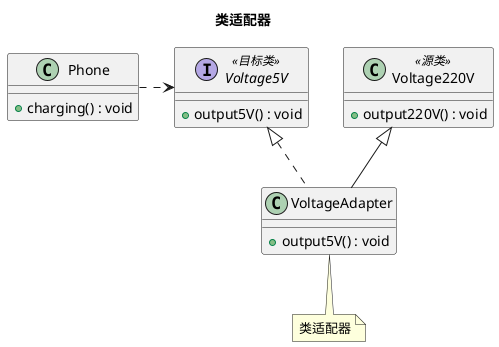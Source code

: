 @startuml

title 类适配器

class Phone {
    + charging() : void
}

interface Voltage5V <<目标类>> {
    + output5V() : void
}

class Voltage220V <<源类>> {
    + output220V() : void
}

class VoltageAdapter extends Voltage220V implements Voltage5V {
    + output5V() : void
}
note bottom of VoltageAdapter : 类适配器


Phone .> Voltage5V


newpage

title 对象适配器模式，源类作为适配器成员变量

class Phone {
    + charging() : void
}

interface Voltage5V <<目标类>> {
    + output5V() : void
}

class Voltage220V <<源类>> {
    + output220V() : void
}

class VoltageAdapter implements Voltage5V {
    - voltage220V : Voltage220V
    + output5V() : void
}
note bottom of VoltageAdapter : 类适配器


Phone .> Voltage5V
Voltage220V --o VoltageAdapter



newpage

title 接口适配器模式(JDK8后可以用default替代)

interface I1 {
    + m1() : void
    + m2() : void
    + m3() : int
}

abstract class Adapter implements I1 {
    + m1() : void
    + m2() : void
    + m3() : int
}
note right of Adapter : 把I1里面的方法全部都搞成空实现，\n所有想实现I1接口的类继承Adapter，\n就只用重写想实现的方法了，JDK8\n后可以用default修饰接口方法实现。

class Cls extends Adapter {
    + m1() : void
}


@enduml